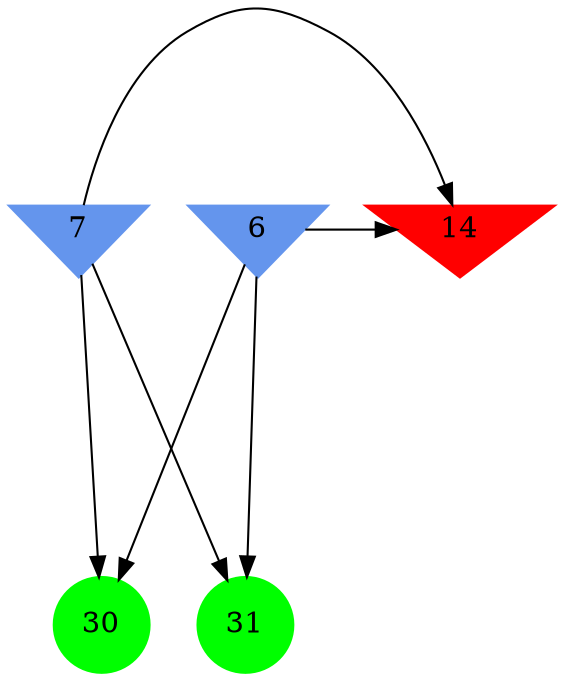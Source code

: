 digraph brain {
	ranksep=2.0;
	6 [shape=invtriangle,style=filled,color=cornflowerblue];
	7 [shape=invtriangle,style=filled,color=cornflowerblue];
	14 [shape=invtriangle,style=filled,color=red];
	30 [shape=circle,style=filled,color=green];
	31 [shape=circle,style=filled,color=green];
	6	->	14;
	6	->	31;
	6	->	30;
	7	->	14;
	7	->	31;
	7	->	30;
	{ rank=same; 6; 7; 14; }
	{ rank=same; }
	{ rank=same; 30; 31; }
}
